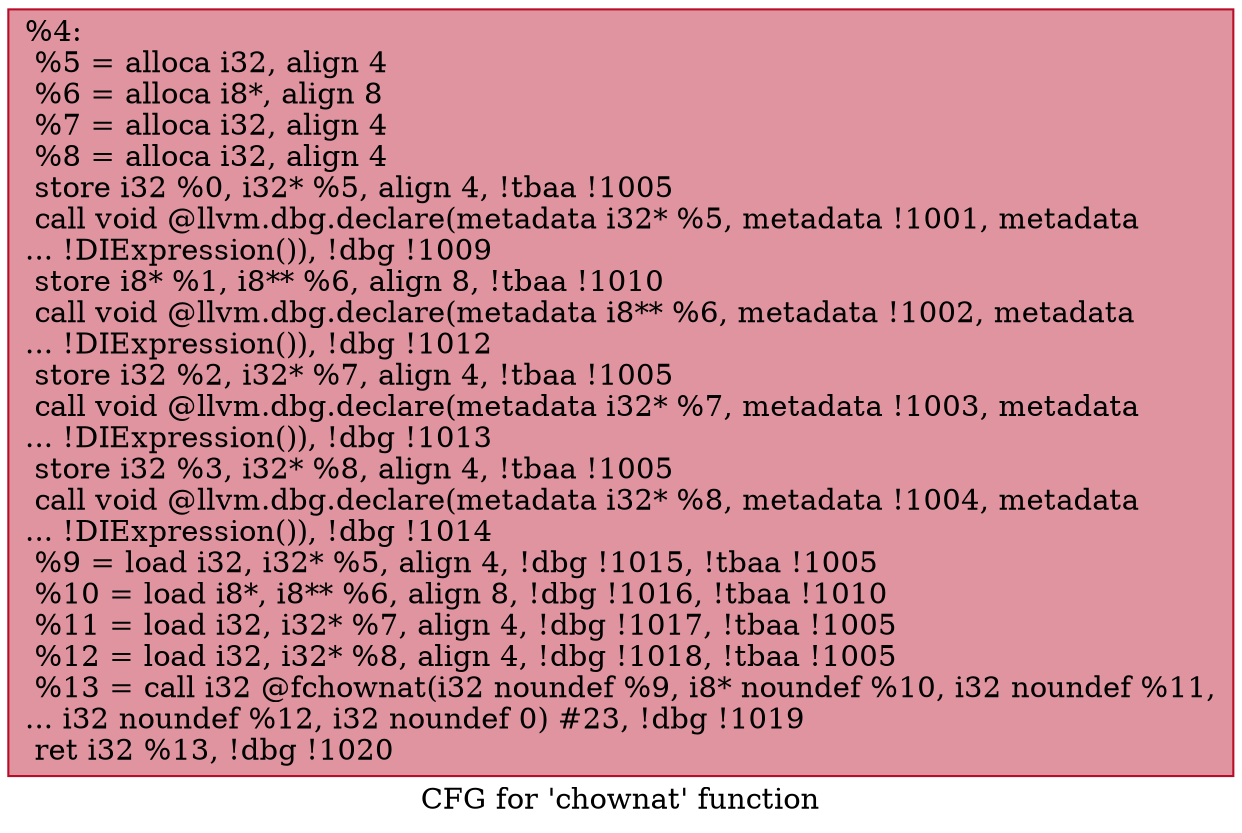 digraph "CFG for 'chownat' function" {
	label="CFG for 'chownat' function";

	Node0x20d0500 [shape=record,color="#b70d28ff", style=filled, fillcolor="#b70d2870",label="{%4:\l  %5 = alloca i32, align 4\l  %6 = alloca i8*, align 8\l  %7 = alloca i32, align 4\l  %8 = alloca i32, align 4\l  store i32 %0, i32* %5, align 4, !tbaa !1005\l  call void @llvm.dbg.declare(metadata i32* %5, metadata !1001, metadata\l... !DIExpression()), !dbg !1009\l  store i8* %1, i8** %6, align 8, !tbaa !1010\l  call void @llvm.dbg.declare(metadata i8** %6, metadata !1002, metadata\l... !DIExpression()), !dbg !1012\l  store i32 %2, i32* %7, align 4, !tbaa !1005\l  call void @llvm.dbg.declare(metadata i32* %7, metadata !1003, metadata\l... !DIExpression()), !dbg !1013\l  store i32 %3, i32* %8, align 4, !tbaa !1005\l  call void @llvm.dbg.declare(metadata i32* %8, metadata !1004, metadata\l... !DIExpression()), !dbg !1014\l  %9 = load i32, i32* %5, align 4, !dbg !1015, !tbaa !1005\l  %10 = load i8*, i8** %6, align 8, !dbg !1016, !tbaa !1010\l  %11 = load i32, i32* %7, align 4, !dbg !1017, !tbaa !1005\l  %12 = load i32, i32* %8, align 4, !dbg !1018, !tbaa !1005\l  %13 = call i32 @fchownat(i32 noundef %9, i8* noundef %10, i32 noundef %11,\l... i32 noundef %12, i32 noundef 0) #23, !dbg !1019\l  ret i32 %13, !dbg !1020\l}"];
}
